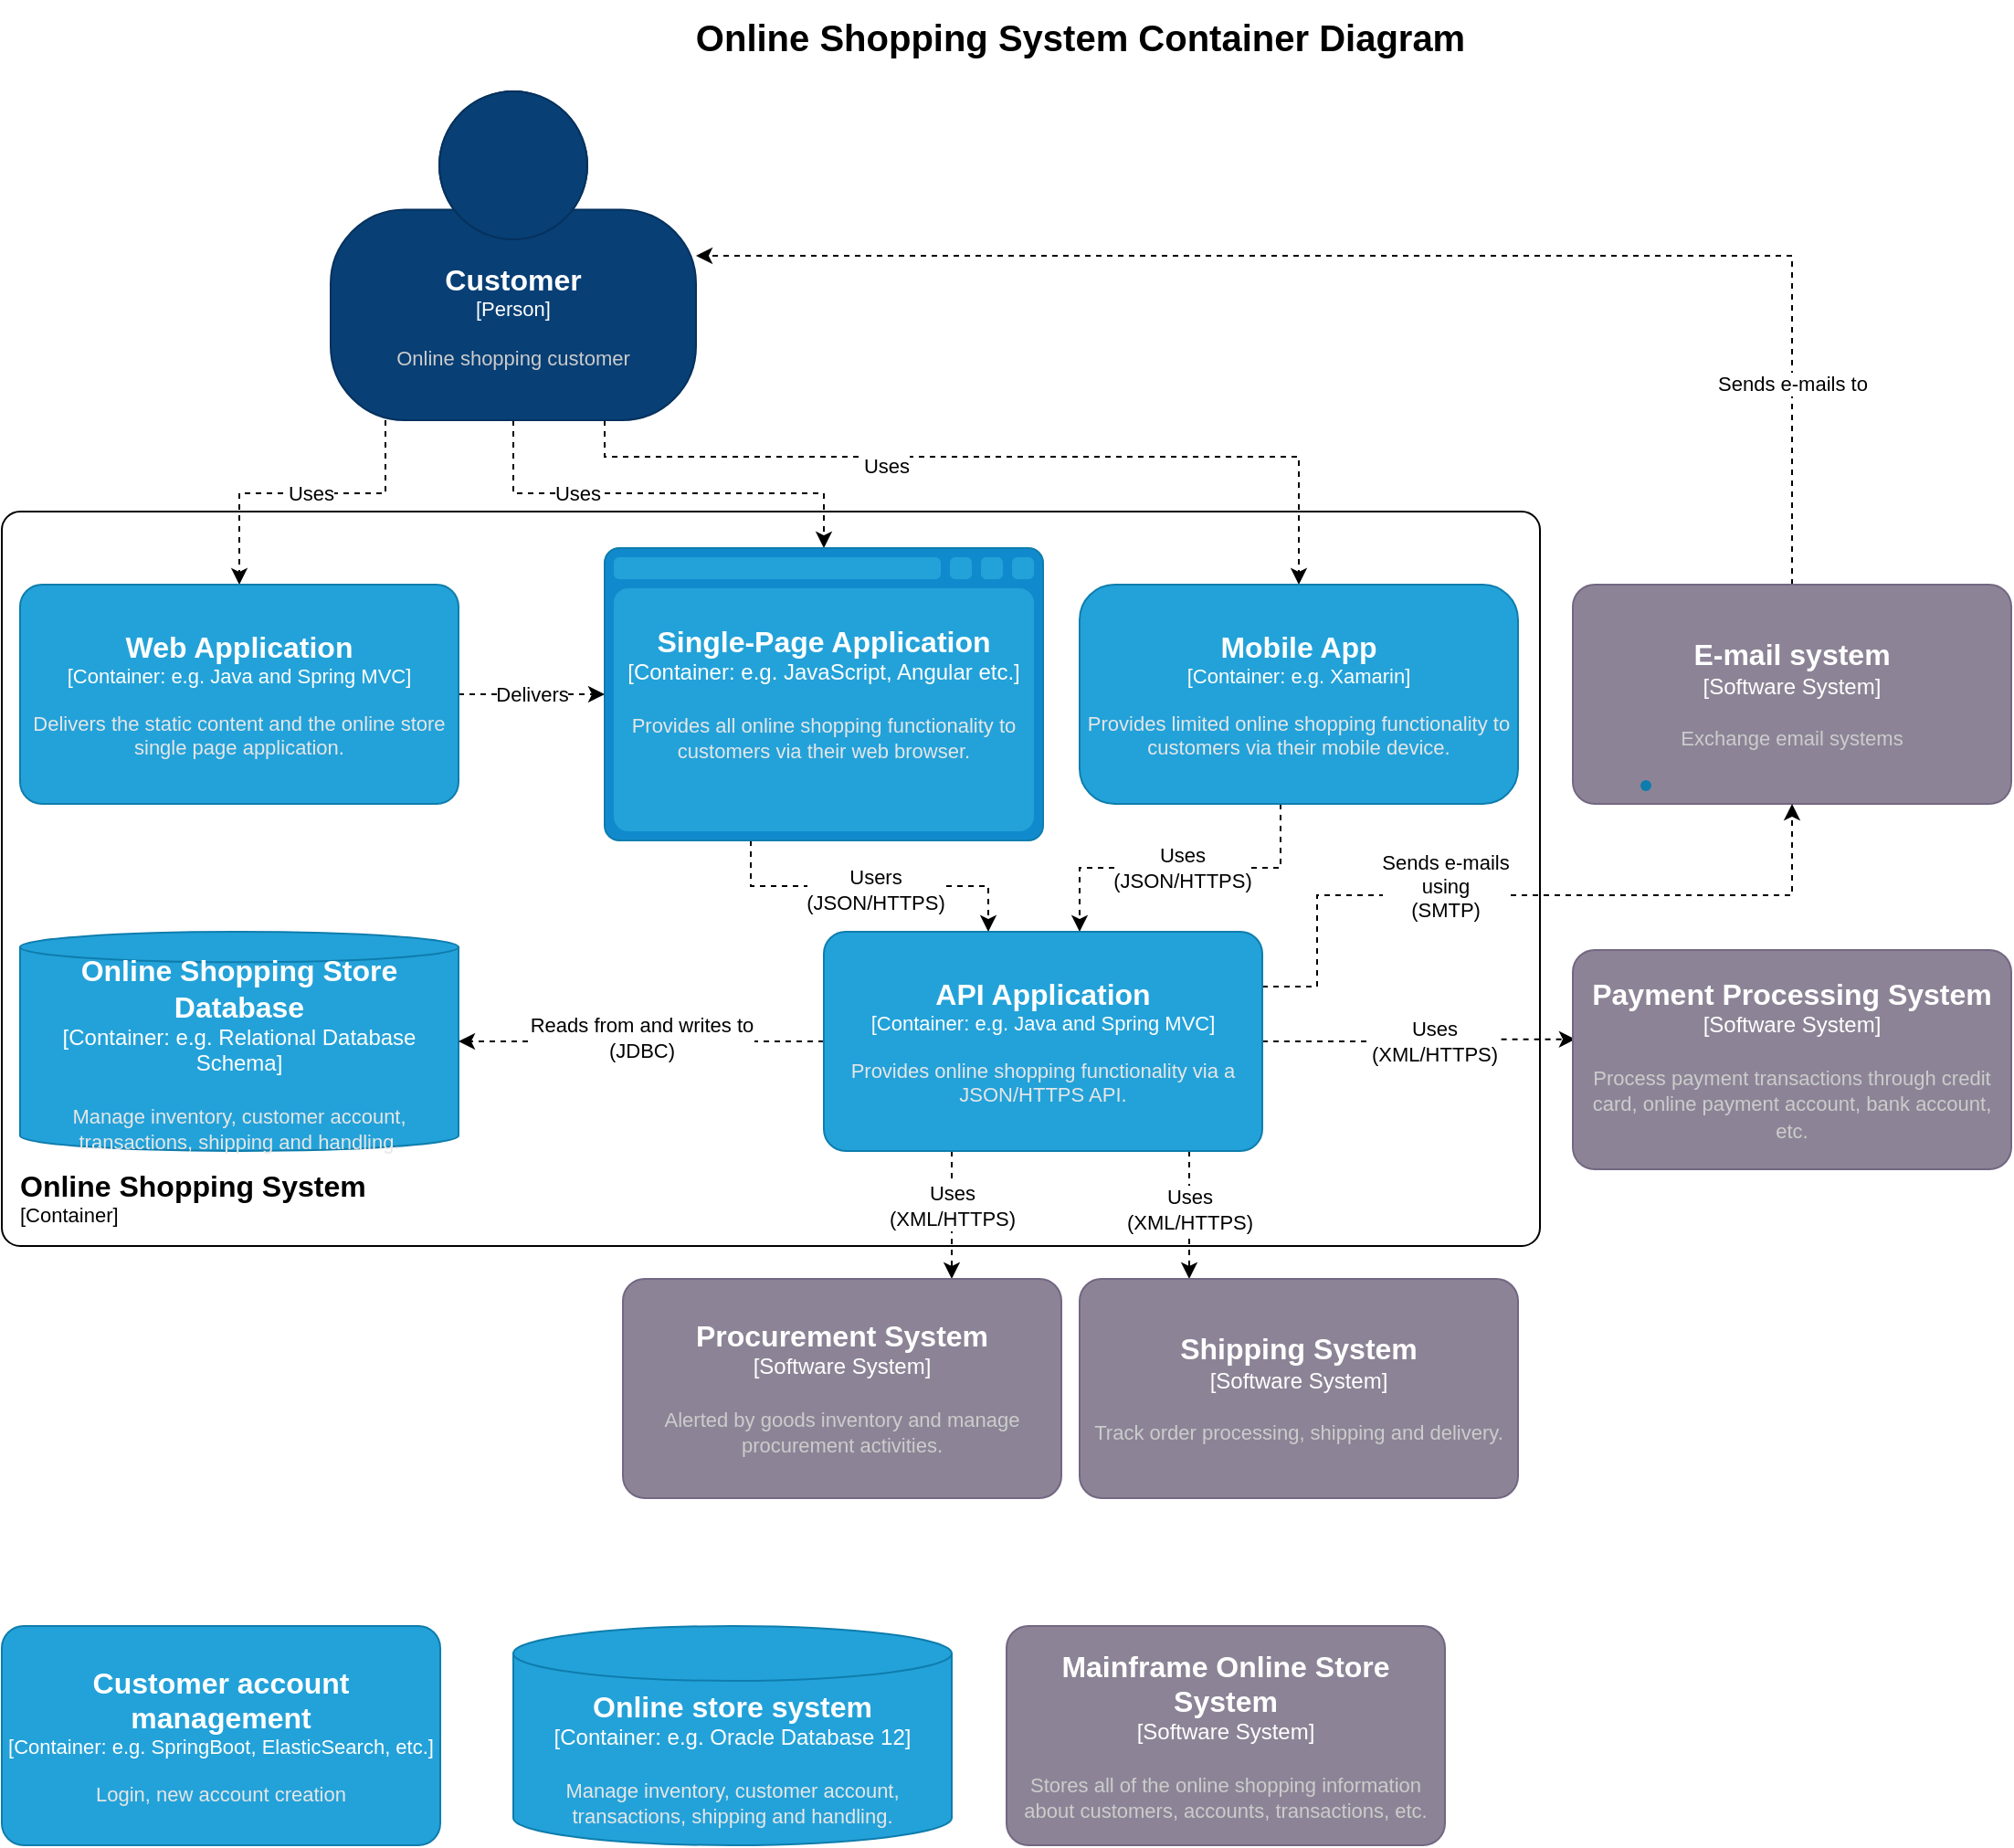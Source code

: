 <mxfile version="21.3.7" type="github">
  <diagram name="Page-1" id="yp5jNijQndmHEWcq4SC4">
    <mxGraphModel dx="2138" dy="918" grid="1" gridSize="10" guides="1" tooltips="1" connect="1" arrows="1" fold="1" page="0" pageScale="1" pageWidth="850" pageHeight="1100" math="0" shadow="0">
      <root>
        <mxCell id="0" />
        <mxCell id="1" parent="0" />
        <object placeholders="1" c4Name="Online Shopping System" c4Type="ContainerScopeBoundary" c4Application="Container" label="&lt;font style=&quot;font-size: 16px&quot;&gt;&lt;b&gt;&lt;div style=&quot;text-align: left&quot;&gt;%c4Name%&lt;/div&gt;&lt;/b&gt;&lt;/font&gt;&lt;div style=&quot;text-align: left&quot;&gt;[%c4Application%]&lt;/div&gt;" id="X2hODw-FPxanyZTp_kP2-3">
          <mxCell style="rounded=1;fontSize=11;whiteSpace=wrap;html=1;arcSize=20;labelBackgroundColor=none;align=left;verticalAlign=bottom;labelBorderColor=none;spacingTop=0;spacing=10;metaEdit=1;rotatable=0;perimeter=rectanglePerimeter;noLabel=0;labelPadding=0;allowArrows=0;connectable=0;expand=0;recursiveResize=0;editable=1;pointerEvents=0;absoluteArcSize=1;points=[[0.25,0,0],[0.5,0,0],[0.75,0,0],[1,0.25,0],[1,0.5,0],[1,0.75,0],[0.75,1,0],[0.5,1,0],[0.25,1,0],[0,0.75,0],[0,0.5,0],[0,0.25,0]];" parent="1" vertex="1">
            <mxGeometry x="20" y="320" width="842" height="402" as="geometry" />
          </mxCell>
        </object>
        <mxCell id="X2hODw-FPxanyZTp_kP2-32" value="" style="edgeStyle=orthogonalEdgeStyle;rounded=0;orthogonalLoop=1;jettySize=auto;html=1;dashed=1;" parent="1" source="8uQ226lPDVV-KqSJFuzb-2" target="X2hODw-FPxanyZTp_kP2-6" edge="1">
          <mxGeometry relative="1" as="geometry">
            <Array as="points">
              <mxPoint x="230" y="310" />
              <mxPoint x="150" y="310" />
            </Array>
          </mxGeometry>
        </mxCell>
        <mxCell id="X2hODw-FPxanyZTp_kP2-35" value="Uses" style="edgeLabel;html=1;align=center;verticalAlign=middle;resizable=0;points=[];" parent="X2hODw-FPxanyZTp_kP2-32" vertex="1" connectable="0">
          <mxGeometry x="-0.052" y="-8" relative="1" as="geometry">
            <mxPoint x="-1" y="8" as="offset" />
          </mxGeometry>
        </mxCell>
        <mxCell id="X2hODw-FPxanyZTp_kP2-33" value="" style="edgeStyle=orthogonalEdgeStyle;rounded=0;orthogonalLoop=1;jettySize=auto;html=1;entryX=0.5;entryY=0;entryDx=0;entryDy=0;entryPerimeter=0;dashed=1;" parent="1" source="8uQ226lPDVV-KqSJFuzb-2" target="X2hODw-FPxanyZTp_kP2-1" edge="1">
          <mxGeometry relative="1" as="geometry">
            <Array as="points">
              <mxPoint x="300" y="310" />
              <mxPoint x="470" y="310" />
            </Array>
          </mxGeometry>
        </mxCell>
        <mxCell id="X2hODw-FPxanyZTp_kP2-36" value="Uses" style="edgeLabel;html=1;align=center;verticalAlign=middle;resizable=0;points=[];" parent="X2hODw-FPxanyZTp_kP2-33" vertex="1" connectable="0">
          <mxGeometry x="-0.376" relative="1" as="geometry">
            <mxPoint as="offset" />
          </mxGeometry>
        </mxCell>
        <mxCell id="X2hODw-FPxanyZTp_kP2-34" value="" style="edgeStyle=orthogonalEdgeStyle;rounded=0;orthogonalLoop=1;jettySize=auto;html=1;entryX=0.5;entryY=0;entryDx=0;entryDy=0;entryPerimeter=0;exitX=0.75;exitY=1;exitDx=0;exitDy=0;exitPerimeter=0;dashed=1;" parent="1" source="8uQ226lPDVV-KqSJFuzb-2" target="X2hODw-FPxanyZTp_kP2-8" edge="1">
          <mxGeometry relative="1" as="geometry">
            <Array as="points">
              <mxPoint x="350" y="290" />
              <mxPoint x="730" y="290" />
            </Array>
          </mxGeometry>
        </mxCell>
        <mxCell id="X2hODw-FPxanyZTp_kP2-37" value="Uses" style="edgeLabel;html=1;align=center;verticalAlign=middle;resizable=0;points=[];" parent="X2hODw-FPxanyZTp_kP2-34" vertex="1" connectable="0">
          <mxGeometry x="0.073" y="-5" relative="1" as="geometry">
            <mxPoint x="-78" as="offset" />
          </mxGeometry>
        </mxCell>
        <object placeholders="1" c4Name="Customer" c4Type="Person" c4Description="Online shopping customer" label="&lt;font style=&quot;font-size: 16px&quot;&gt;&lt;b&gt;%c4Name%&lt;/b&gt;&lt;/font&gt;&lt;div&gt;[%c4Type%]&lt;/div&gt;&lt;br&gt;&lt;div&gt;&lt;font style=&quot;font-size: 11px&quot;&gt;&lt;font color=&quot;#cccccc&quot;&gt;%c4Description%&lt;/font&gt;&lt;/div&gt;" id="8uQ226lPDVV-KqSJFuzb-2">
          <mxCell style="html=1;fontSize=11;dashed=0;whiteSpace=wrap;fillColor=#083F75;strokeColor=#06315C;fontColor=#ffffff;shape=mxgraph.c4.person2;align=center;metaEdit=1;points=[[0.5,0,0],[1,0.5,0],[1,0.75,0],[0.75,1,0],[0.5,1,0],[0.25,1,0],[0,0.75,0],[0,0.5,0]];resizable=0;" parent="1" vertex="1">
            <mxGeometry x="200" y="90" width="200" height="180" as="geometry" />
          </mxCell>
        </object>
        <object placeholders="1" c4Type="Online store system" c4Container="Container" c4Technology="e.g. Oracle Database 12" c4Description="Manage inventory, customer account, transactions, shipping and handling." label="&lt;font style=&quot;font-size: 16px&quot;&gt;&lt;b&gt;%c4Type%&lt;/b&gt;&lt;/font&gt;&lt;div&gt;[%c4Container%:&amp;nbsp;%c4Technology%]&lt;/div&gt;&lt;br&gt;&lt;div&gt;&lt;font style=&quot;font-size: 11px&quot;&gt;&lt;font color=&quot;#E6E6E6&quot;&gt;%c4Description%&lt;/font&gt;&lt;/div&gt;" id="8uQ226lPDVV-KqSJFuzb-4">
          <mxCell style="shape=cylinder3;size=15;whiteSpace=wrap;html=1;boundedLbl=1;rounded=0;labelBackgroundColor=none;fillColor=#23A2D9;fontSize=12;fontColor=#ffffff;align=center;strokeColor=#0E7DAD;metaEdit=1;points=[[0.5,0,0],[1,0.25,0],[1,0.5,0],[1,0.75,0],[0.5,1,0],[0,0.75,0],[0,0.5,0],[0,0.25,0]];resizable=0;" parent="1" vertex="1">
            <mxGeometry x="300" y="930" width="240" height="120" as="geometry" />
          </mxCell>
        </object>
        <object placeholders="1" c4Name="Customer account management" c4Type="Container" c4Technology="e.g. SpringBoot, ElasticSearch, etc." c4Description="Login, new account creation" label="&lt;font style=&quot;font-size: 16px&quot;&gt;&lt;b&gt;%c4Name%&lt;/b&gt;&lt;/font&gt;&lt;div&gt;[%c4Type%: %c4Technology%]&lt;/div&gt;&lt;br&gt;&lt;div&gt;&lt;font style=&quot;font-size: 11px&quot;&gt;&lt;font color=&quot;#E6E6E6&quot;&gt;%c4Description%&lt;/font&gt;&lt;/div&gt;" id="8uQ226lPDVV-KqSJFuzb-5">
          <mxCell style="rounded=1;whiteSpace=wrap;html=1;fontSize=11;labelBackgroundColor=none;fillColor=#23A2D9;fontColor=#ffffff;align=center;arcSize=10;strokeColor=#0E7DAD;metaEdit=1;resizable=0;points=[[0.25,0,0],[0.5,0,0],[0.75,0,0],[1,0.25,0],[1,0.5,0],[1,0.75,0],[0.75,1,0],[0.5,1,0],[0.25,1,0],[0,0.75,0],[0,0.5,0],[0,0.25,0]];" parent="1" vertex="1">
            <mxGeometry x="20" y="930" width="240" height="120" as="geometry" />
          </mxCell>
        </object>
        <mxCell id="X2hODw-FPxanyZTp_kP2-16" value="" style="edgeStyle=orthogonalEdgeStyle;rounded=0;orthogonalLoop=1;jettySize=auto;html=1;dashed=1;" parent="1" edge="1">
          <mxGeometry relative="1" as="geometry">
            <mxPoint x="430" y="500" as="sourcePoint" />
            <mxPoint x="560" y="550" as="targetPoint" />
            <Array as="points">
              <mxPoint x="430" y="525" />
              <mxPoint x="560" y="525" />
            </Array>
          </mxGeometry>
        </mxCell>
        <mxCell id="X2hODw-FPxanyZTp_kP2-18" value="Users&lt;br&gt;(JSON/HTTPS)" style="edgeLabel;html=1;align=center;verticalAlign=middle;resizable=0;points=[];" parent="X2hODw-FPxanyZTp_kP2-16" vertex="1" connectable="0">
          <mxGeometry x="0.031" y="-2" relative="1" as="geometry">
            <mxPoint as="offset" />
          </mxGeometry>
        </mxCell>
        <object placeholders="1" c4Type="Single-Page Application" c4Container="Container" c4Technology="e.g. JavaScript, Angular etc." c4Description="Provides all online shopping functionality to customers via their web browser." label="&lt;font style=&quot;font-size: 16px&quot;&gt;&lt;b&gt;%c4Type%&lt;/b&gt;&lt;/font&gt;&lt;div&gt;[%c4Container%:&amp;nbsp;%c4Technology%]&lt;/div&gt;&lt;br&gt;&lt;div&gt;&lt;font style=&quot;font-size: 11px&quot;&gt;&lt;font color=&quot;#E6E6E6&quot;&gt;%c4Description%&lt;/font&gt;&lt;/div&gt;" id="X2hODw-FPxanyZTp_kP2-1">
          <mxCell style="shape=mxgraph.c4.webBrowserContainer2;whiteSpace=wrap;html=1;boundedLbl=1;rounded=0;labelBackgroundColor=none;strokeColor=#118ACD;fillColor=#23A2D9;strokeColor=#118ACD;strokeColor2=#0E7DAD;fontSize=12;fontColor=#ffffff;align=center;metaEdit=1;points=[[0.5,0,0],[1,0.25,0],[1,0.5,0],[1,0.75,0],[0.5,1,0],[0,0.75,0],[0,0.5,0],[0,0.25,0]];resizable=0;" parent="1" vertex="1">
            <mxGeometry x="350" y="340" width="240" height="160" as="geometry" />
          </mxCell>
        </object>
        <mxCell id="X2hODw-FPxanyZTp_kP2-30" value="" style="edgeStyle=orthogonalEdgeStyle;rounded=0;orthogonalLoop=1;jettySize=auto;html=1;entryX=1;entryY=0.5;entryDx=0;entryDy=0;entryPerimeter=0;dashed=1;" parent="1" source="X2hODw-FPxanyZTp_kP2-2" target="8uQ226lPDVV-KqSJFuzb-2" edge="1">
          <mxGeometry relative="1" as="geometry">
            <mxPoint x="1010" y="270" as="targetPoint" />
            <Array as="points">
              <mxPoint x="1000" y="180" />
            </Array>
          </mxGeometry>
        </mxCell>
        <mxCell id="X2hODw-FPxanyZTp_kP2-31" value="Sends e-mails to" style="edgeLabel;html=1;align=center;verticalAlign=middle;resizable=0;points=[];" parent="X2hODw-FPxanyZTp_kP2-30" vertex="1" connectable="0">
          <mxGeometry x="0.221" y="-1" relative="1" as="geometry">
            <mxPoint x="296" y="71" as="offset" />
          </mxGeometry>
        </mxCell>
        <object placeholders="1" c4Name="E-mail system" c4Type="Software System" c4Description="Exchange email systems" label="&lt;font style=&quot;font-size: 16px&quot;&gt;&lt;b&gt;%c4Name%&lt;/b&gt;&lt;/font&gt;&lt;div&gt;[%c4Type%]&lt;/div&gt;&lt;br&gt;&lt;div&gt;&lt;font style=&quot;font-size: 11px&quot;&gt;&lt;font color=&quot;#cccccc&quot;&gt;%c4Description%&lt;/font&gt;&lt;/div&gt;" id="X2hODw-FPxanyZTp_kP2-2">
          <mxCell style="rounded=1;whiteSpace=wrap;html=1;labelBackgroundColor=none;fillColor=#8C8496;fontColor=#ffffff;align=center;arcSize=10;strokeColor=#736782;metaEdit=1;resizable=0;points=[[0.25,0,0],[0.5,0,0],[0.75,0,0],[1,0.25,0],[1,0.5,0],[1,0.75,0],[0.75,1,0],[0.5,1,0],[0.25,1,0],[0,0.75,0],[0,0.5,0],[0,0.25,0]];" parent="1" vertex="1">
            <mxGeometry x="880" y="360" width="240" height="120" as="geometry" />
          </mxCell>
        </object>
        <object placeholders="1" c4Name="Mainframe Online Store System" c4Type="Software System" c4Description="Stores all of the online shopping information about customers, accounts, transactions, etc." label="&lt;font style=&quot;font-size: 16px&quot;&gt;&lt;b&gt;%c4Name%&lt;/b&gt;&lt;/font&gt;&lt;div&gt;[%c4Type%]&lt;/div&gt;&lt;br&gt;&lt;div&gt;&lt;font style=&quot;font-size: 11px&quot;&gt;&lt;font color=&quot;#cccccc&quot;&gt;%c4Description%&lt;/font&gt;&lt;/div&gt;" id="X2hODw-FPxanyZTp_kP2-4">
          <mxCell style="rounded=1;whiteSpace=wrap;html=1;labelBackgroundColor=none;fillColor=#8C8496;fontColor=#ffffff;align=center;arcSize=10;strokeColor=#736782;metaEdit=1;resizable=0;points=[[0.25,0,0],[0.5,0,0],[0.75,0,0],[1,0.25,0],[1,0.5,0],[1,0.75,0],[0.75,1,0],[0.5,1,0],[0.25,1,0],[0,0.75,0],[0,0.5,0],[0,0.25,0]];" parent="1" vertex="1">
            <mxGeometry x="570" y="930" width="240" height="120" as="geometry" />
          </mxCell>
        </object>
        <object placeholders="1" c4Type="Online Shopping Store Database" c4Container="Container" c4Technology="e.g. Relational Database Schema" c4Description="Manage inventory, customer account, transactions, shipping and handling." label="&lt;font style=&quot;font-size: 16px&quot;&gt;&lt;b&gt;%c4Type%&lt;/b&gt;&lt;/font&gt;&lt;div&gt;[%c4Container%:&amp;nbsp;%c4Technology%]&lt;/div&gt;&lt;br&gt;&lt;div&gt;&lt;font style=&quot;font-size: 11px&quot;&gt;&lt;font color=&quot;#E6E6E6&quot;&gt;%c4Description%&lt;/font&gt;&lt;/div&gt;" id="X2hODw-FPxanyZTp_kP2-5">
          <mxCell style="shape=cylinder3;size=8.333;whiteSpace=wrap;html=1;boundedLbl=1;rounded=0;labelBackgroundColor=none;fillColor=#23A2D9;fontSize=12;fontColor=#ffffff;align=center;strokeColor=#0E7DAD;metaEdit=1;points=[[0.5,0,0],[1,0.25,0],[1,0.5,0],[1,0.75,0],[0.5,1,0],[0,0.75,0],[0,0.5,0],[0,0.25,0]];resizable=0;" parent="1" vertex="1">
            <mxGeometry x="30" y="550" width="240" height="120" as="geometry" />
          </mxCell>
        </object>
        <mxCell id="X2hODw-FPxanyZTp_kP2-19" value="Delivers" style="edgeStyle=orthogonalEdgeStyle;rounded=0;orthogonalLoop=1;jettySize=auto;html=1;dashed=1;" parent="1" source="X2hODw-FPxanyZTp_kP2-6" target="X2hODw-FPxanyZTp_kP2-1" edge="1">
          <mxGeometry relative="1" as="geometry" />
        </mxCell>
        <object placeholders="1" c4Name="Web Application" c4Type="Container" c4Technology="e.g. Java and Spring MVC" c4Description="Delivers the static content and the online store single page application." label="&lt;font style=&quot;font-size: 16px&quot;&gt;&lt;b&gt;%c4Name%&lt;/b&gt;&lt;/font&gt;&lt;div&gt;[%c4Type%: %c4Technology%]&lt;/div&gt;&lt;br&gt;&lt;div&gt;&lt;font style=&quot;font-size: 11px&quot;&gt;&lt;font color=&quot;#E6E6E6&quot;&gt;%c4Description%&lt;/font&gt;&lt;/div&gt;" id="X2hODw-FPxanyZTp_kP2-6">
          <mxCell style="rounded=1;whiteSpace=wrap;html=1;fontSize=11;labelBackgroundColor=none;fillColor=#23A2D9;fontColor=#ffffff;align=center;arcSize=10;strokeColor=#0E7DAD;metaEdit=1;resizable=0;points=[[0.25,0,0],[0.5,0,0],[0.75,0,0],[1,0.25,0],[1,0.5,0],[1,0.75,0],[0.75,1,0],[0.5,1,0],[0.25,1,0],[0,0.75,0],[0,0.5,0],[0,0.25,0]];" parent="1" vertex="1">
            <mxGeometry x="30" y="360" width="240" height="120" as="geometry" />
          </mxCell>
        </object>
        <mxCell id="X2hODw-FPxanyZTp_kP2-17" value="" style="edgeStyle=orthogonalEdgeStyle;rounded=0;orthogonalLoop=1;jettySize=auto;html=1;dashed=1;" parent="1" edge="1">
          <mxGeometry relative="1" as="geometry">
            <mxPoint x="720" y="480" as="sourcePoint" />
            <mxPoint x="610" y="550" as="targetPoint" />
            <Array as="points">
              <mxPoint x="720" y="515" />
              <mxPoint x="610" y="515" />
            </Array>
          </mxGeometry>
        </mxCell>
        <mxCell id="X2hODw-FPxanyZTp_kP2-20" value="Uses&lt;br&gt;(JSON/HTTPS)" style="edgeLabel;html=1;align=center;verticalAlign=middle;resizable=0;points=[];" parent="X2hODw-FPxanyZTp_kP2-17" vertex="1" connectable="0">
          <mxGeometry x="-0.565" y="2" relative="1" as="geometry">
            <mxPoint x="-50" y="-2" as="offset" />
          </mxGeometry>
        </mxCell>
        <object placeholders="1" c4Name="Mobile App" c4Type="Container" c4Technology="e.g. Xamarin" c4Description="Provides limited online shopping functionality to customers via their mobile device." label="&lt;font style=&quot;font-size: 16px&quot;&gt;&lt;b&gt;%c4Name%&lt;/b&gt;&lt;/font&gt;&lt;div&gt;[%c4Type%: %c4Technology%]&lt;/div&gt;&lt;br&gt;&lt;div&gt;&lt;font style=&quot;font-size: 11px&quot;&gt;&lt;font color=&quot;#E6E6E6&quot;&gt;%c4Description%&lt;/font&gt;&lt;/div&gt;" id="X2hODw-FPxanyZTp_kP2-8">
          <mxCell style="rounded=1;whiteSpace=wrap;html=1;fontSize=11;labelBackgroundColor=none;fillColor=#23A2D9;fontColor=#ffffff;align=center;arcSize=16;strokeColor=#0E7DAD;metaEdit=1;resizable=0;points=[[0.25,0,0],[0.5,0,0],[0.75,0,0],[1,0.25,0],[1,0.5,0],[1,0.75,0],[0.75,1,0],[0.5,1,0],[0.25,1,0],[0,0.75,0],[0,0.5,0],[0,0.25,0]];glass=0;shadow=0;" parent="1" vertex="1">
            <mxGeometry x="610" y="360" width="240" height="120" as="geometry" />
          </mxCell>
        </object>
        <mxCell id="X2hODw-FPxanyZTp_kP2-26" value="" style="edgeStyle=orthogonalEdgeStyle;rounded=0;orthogonalLoop=1;jettySize=auto;html=1;dashed=1;exitX=1;exitY=0.25;exitDx=0;exitDy=0;exitPerimeter=0;" parent="1" source="X2hODw-FPxanyZTp_kP2-15" edge="1">
          <mxGeometry relative="1" as="geometry">
            <mxPoint x="1000" y="480" as="targetPoint" />
            <Array as="points">
              <mxPoint x="740" y="580" />
              <mxPoint x="740" y="530" />
              <mxPoint x="1000" y="530" />
            </Array>
          </mxGeometry>
        </mxCell>
        <mxCell id="X2hODw-FPxanyZTp_kP2-27" value="Sends e-mails&lt;br&gt;using&lt;br&gt;(SMTP)" style="edgeLabel;html=1;align=center;verticalAlign=middle;resizable=0;points=[];" parent="X2hODw-FPxanyZTp_kP2-26" vertex="1" connectable="0">
          <mxGeometry x="0.697" relative="1" as="geometry">
            <mxPoint x="-181" y="-5" as="offset" />
          </mxGeometry>
        </mxCell>
        <mxCell id="X2hODw-FPxanyZTp_kP2-39" value="" style="edgeStyle=orthogonalEdgeStyle;rounded=0;orthogonalLoop=1;jettySize=auto;html=1;entryX=1;entryY=0.5;entryDx=0;entryDy=0;entryPerimeter=0;dashed=1;" parent="1" source="X2hODw-FPxanyZTp_kP2-15" target="X2hODw-FPxanyZTp_kP2-5" edge="1">
          <mxGeometry relative="1" as="geometry">
            <mxPoint x="330.0" y="610" as="targetPoint" />
          </mxGeometry>
        </mxCell>
        <mxCell id="X2hODw-FPxanyZTp_kP2-40" value="Reads from and writes to&lt;br&gt;(JDBC)" style="edgeLabel;html=1;align=center;verticalAlign=middle;resizable=0;points=[];" parent="X2hODw-FPxanyZTp_kP2-39" vertex="1" connectable="0">
          <mxGeometry x="-0.003" y="-2" relative="1" as="geometry">
            <mxPoint x="-1" as="offset" />
          </mxGeometry>
        </mxCell>
        <mxCell id="X2hODw-FPxanyZTp_kP2-54" value="" style="edgeStyle=orthogonalEdgeStyle;rounded=0;orthogonalLoop=1;jettySize=auto;html=1;entryX=0.006;entryY=0.407;entryDx=0;entryDy=0;entryPerimeter=0;dashed=1;" parent="1" source="X2hODw-FPxanyZTp_kP2-15" target="X2hODw-FPxanyZTp_kP2-52" edge="1">
          <mxGeometry relative="1" as="geometry">
            <mxPoint x="790" y="610" as="targetPoint" />
          </mxGeometry>
        </mxCell>
        <mxCell id="X2hODw-FPxanyZTp_kP2-55" value="Uses&lt;br&gt;(XML/HTTPS)" style="edgeLabel;html=1;align=center;verticalAlign=middle;resizable=0;points=[];" parent="X2hODw-FPxanyZTp_kP2-54" vertex="1" connectable="0">
          <mxGeometry x="0.112" y="-1" relative="1" as="geometry">
            <mxPoint x="-1" as="offset" />
          </mxGeometry>
        </mxCell>
        <mxCell id="QJgA8aApnEiVwI3UwghD-2" value="" style="edgeStyle=orthogonalEdgeStyle;rounded=0;orthogonalLoop=1;jettySize=auto;html=1;dashed=1;" parent="1" source="X2hODw-FPxanyZTp_kP2-15" target="QJgA8aApnEiVwI3UwghD-1" edge="1">
          <mxGeometry relative="1" as="geometry">
            <Array as="points">
              <mxPoint x="540" y="700" />
              <mxPoint x="540" y="700" />
            </Array>
          </mxGeometry>
        </mxCell>
        <mxCell id="QJgA8aApnEiVwI3UwghD-3" value="Uses&lt;br&gt;(XML/HTTPS)" style="edgeLabel;html=1;align=center;verticalAlign=middle;resizable=0;points=[];" parent="QJgA8aApnEiVwI3UwghD-2" vertex="1" connectable="0">
          <mxGeometry x="-0.3" y="1" relative="1" as="geometry">
            <mxPoint x="-1" y="5" as="offset" />
          </mxGeometry>
        </mxCell>
        <mxCell id="QJgA8aApnEiVwI3UwghD-6" value="" style="edgeStyle=orthogonalEdgeStyle;rounded=0;orthogonalLoop=1;jettySize=auto;html=1;entryX=0.25;entryY=0;entryDx=0;entryDy=0;entryPerimeter=0;dashed=1;" parent="1" source="X2hODw-FPxanyZTp_kP2-15" target="X2hODw-FPxanyZTp_kP2-47" edge="1">
          <mxGeometry relative="1" as="geometry">
            <Array as="points">
              <mxPoint x="670" y="690" />
              <mxPoint x="670" y="690" />
            </Array>
          </mxGeometry>
        </mxCell>
        <mxCell id="QJgA8aApnEiVwI3UwghD-7" value="Uses&lt;br&gt;(XML/HTTPS)" style="edgeLabel;html=1;align=center;verticalAlign=middle;resizable=0;points=[];" parent="QJgA8aApnEiVwI3UwghD-6" vertex="1" connectable="0">
          <mxGeometry x="-0.086" relative="1" as="geometry">
            <mxPoint as="offset" />
          </mxGeometry>
        </mxCell>
        <object placeholders="1" c4Name="API Application" c4Type="Container" c4Technology="e.g. Java and Spring MVC" c4Description="Provides online shopping functionality via a JSON/HTTPS API." label="&lt;font style=&quot;font-size: 16px&quot;&gt;&lt;b&gt;%c4Name%&lt;/b&gt;&lt;/font&gt;&lt;div&gt;[%c4Type%: %c4Technology%]&lt;/div&gt;&lt;br&gt;&lt;div&gt;&lt;font style=&quot;font-size: 11px&quot;&gt;&lt;font color=&quot;#E6E6E6&quot;&gt;%c4Description%&lt;/font&gt;&lt;/div&gt;" id="X2hODw-FPxanyZTp_kP2-15">
          <mxCell style="rounded=1;whiteSpace=wrap;html=1;fontSize=11;labelBackgroundColor=none;fillColor=#23A2D9;fontColor=#ffffff;align=center;arcSize=10;strokeColor=#0E7DAD;metaEdit=1;resizable=0;points=[[0.25,0,0],[0.5,0,0],[0.75,0,0],[1,0.25,0],[1,0.5,0],[1,0.75,0],[0.75,1,0],[0.5,1,0],[0.25,1,0],[0,0.75,0],[0,0.5,0],[0,0.25,0]];" parent="1" vertex="1">
            <mxGeometry x="470" y="550" width="240" height="120" as="geometry" />
          </mxCell>
        </object>
        <mxCell id="X2hODw-FPxanyZTp_kP2-25" value="" style="shape=waypoint;sketch=0;size=6;pointerEvents=1;points=[];fillColor=#23A2D9;resizable=0;rotatable=0;perimeter=centerPerimeter;snapToPoint=1;fontSize=11;strokeColor=#0E7DAD;fontColor=#ffffff;rounded=1;labelBackgroundColor=none;arcSize=10;" parent="1" vertex="1">
          <mxGeometry x="910" y="460" width="20" height="20" as="geometry" />
        </mxCell>
        <mxCell id="X2hODw-FPxanyZTp_kP2-46" value="&lt;font style=&quot;font-size: 20px;&quot;&gt;&lt;b&gt;Online Shopping System Container Diagram&lt;br&gt;&lt;/b&gt;&lt;/font&gt;" style="text;html=1;align=center;verticalAlign=middle;resizable=0;points=[];autosize=1;strokeColor=none;fillColor=none;" parent="1" vertex="1">
          <mxGeometry x="390" y="40" width="440" height="40" as="geometry" />
        </mxCell>
        <object placeholders="1" c4Name="Shipping System" c4Type="Software System" c4Description="Track order processing, shipping and delivery." label="&lt;font style=&quot;font-size: 16px&quot;&gt;&lt;b&gt;%c4Name%&lt;/b&gt;&lt;/font&gt;&lt;div&gt;[%c4Type%]&lt;/div&gt;&lt;br&gt;&lt;div&gt;&lt;font style=&quot;font-size: 11px&quot;&gt;&lt;font color=&quot;#cccccc&quot;&gt;%c4Description%&lt;/font&gt;&lt;/div&gt;" id="X2hODw-FPxanyZTp_kP2-47">
          <mxCell style="rounded=1;whiteSpace=wrap;html=1;labelBackgroundColor=none;fillColor=#8C8496;fontColor=#ffffff;align=center;arcSize=10;strokeColor=#736782;metaEdit=1;resizable=0;points=[[0.25,0,0],[0.5,0,0],[0.75,0,0],[1,0.25,0],[1,0.5,0],[1,0.75,0],[0.75,1,0],[0.5,1,0],[0.25,1,0],[0,0.75,0],[0,0.5,0],[0,0.25,0]];" parent="1" vertex="1">
            <mxGeometry x="610" y="740" width="240" height="120" as="geometry" />
          </mxCell>
        </object>
        <object placeholders="1" c4Name="Payment Processing System" c4Type="Software System" c4Description="Process payment transactions through credit card, online payment account, bank account, etc." label="&lt;font style=&quot;font-size: 16px&quot;&gt;&lt;b&gt;%c4Name%&lt;/b&gt;&lt;/font&gt;&lt;div&gt;[%c4Type%]&lt;/div&gt;&lt;br&gt;&lt;div&gt;&lt;font style=&quot;font-size: 11px&quot;&gt;&lt;font color=&quot;#cccccc&quot;&gt;%c4Description%&lt;/font&gt;&lt;/div&gt;" id="X2hODw-FPxanyZTp_kP2-52">
          <mxCell style="rounded=1;whiteSpace=wrap;html=1;labelBackgroundColor=none;fillColor=#8C8496;fontColor=#ffffff;align=center;arcSize=10;strokeColor=#736782;metaEdit=1;resizable=0;points=[[0.25,0,0],[0.5,0,0],[0.75,0,0],[1,0.25,0],[1,0.5,0],[1,0.75,0],[0.75,1,0],[0.5,1,0],[0.25,1,0],[0,0.75,0],[0,0.5,0],[0,0.25,0]];" parent="1" vertex="1">
            <mxGeometry x="880" y="560" width="240" height="120" as="geometry" />
          </mxCell>
        </object>
        <object placeholders="1" c4Name="Procurement System" c4Type="Software System" c4Description="Alerted by goods inventory and manage procurement activities." label="&lt;font style=&quot;font-size: 16px&quot;&gt;&lt;b&gt;%c4Name%&lt;/b&gt;&lt;/font&gt;&lt;div&gt;[%c4Type%]&lt;/div&gt;&lt;br&gt;&lt;div&gt;&lt;font style=&quot;font-size: 11px&quot;&gt;&lt;font color=&quot;#cccccc&quot;&gt;%c4Description%&lt;/font&gt;&lt;/div&gt;" id="QJgA8aApnEiVwI3UwghD-1">
          <mxCell style="rounded=1;whiteSpace=wrap;html=1;labelBackgroundColor=none;fillColor=#8C8496;fontColor=#ffffff;align=center;arcSize=10;strokeColor=#736782;metaEdit=1;resizable=0;points=[[0.25,0,0],[0.5,0,0],[0.75,0,0],[1,0.25,0],[1,0.5,0],[1,0.75,0],[0.75,1,0],[0.5,1,0],[0.25,1,0],[0,0.75,0],[0,0.5,0],[0,0.25,0]];" parent="1" vertex="1">
            <mxGeometry x="360" y="740" width="240" height="120" as="geometry" />
          </mxCell>
        </object>
      </root>
    </mxGraphModel>
  </diagram>
</mxfile>
